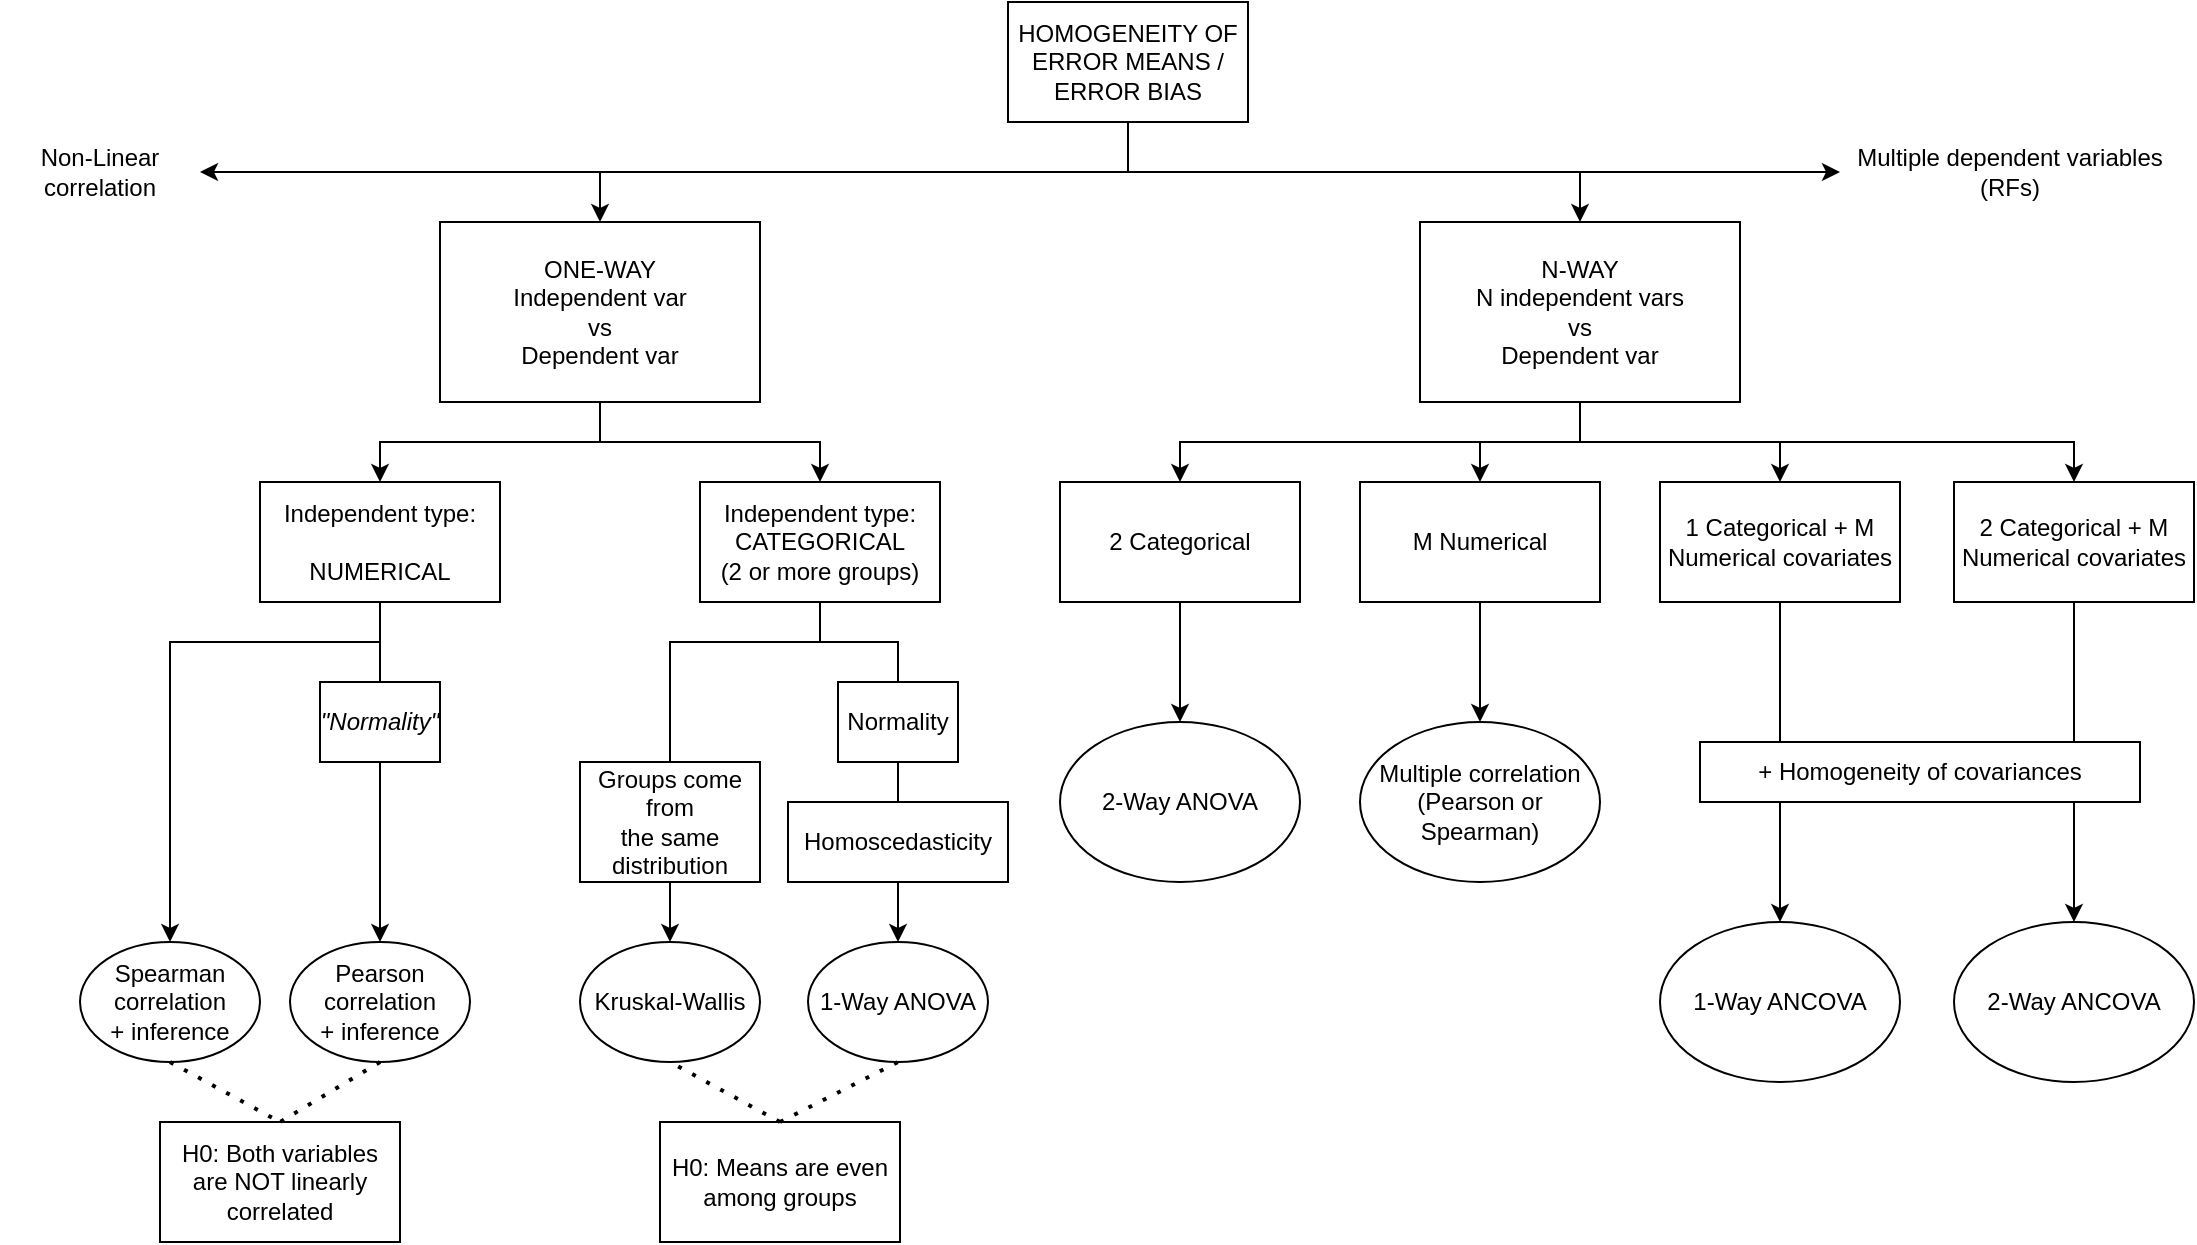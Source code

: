 <mxfile version="17.5.0" type="github">
  <diagram id="nlkPnwCIeHFaATNDk7t9" name="Page-1">
    <mxGraphModel dx="2249" dy="762" grid="1" gridSize="10" guides="1" tooltips="1" connect="1" arrows="1" fold="1" page="1" pageScale="1" pageWidth="827" pageHeight="1169" math="0" shadow="0">
      <root>
        <mxCell id="0" />
        <mxCell id="1" parent="0" />
        <mxCell id="x7gbHvze0u9rKhDAbI1o-14" style="edgeStyle=orthogonalEdgeStyle;rounded=0;orthogonalLoop=1;jettySize=auto;html=1;exitX=0.5;exitY=1;exitDx=0;exitDy=0;entryX=0.5;entryY=0;entryDx=0;entryDy=0;" parent="1" source="x7gbHvze0u9rKhDAbI1o-1" target="x7gbHvze0u9rKhDAbI1o-2" edge="1">
          <mxGeometry relative="1" as="geometry" />
        </mxCell>
        <mxCell id="x7gbHvze0u9rKhDAbI1o-38" style="edgeStyle=orthogonalEdgeStyle;rounded=0;orthogonalLoop=1;jettySize=auto;html=1;exitX=0.5;exitY=1;exitDx=0;exitDy=0;entryX=0.5;entryY=0;entryDx=0;entryDy=0;" parent="1" source="x7gbHvze0u9rKhDAbI1o-1" target="x7gbHvze0u9rKhDAbI1o-6" edge="1">
          <mxGeometry relative="1" as="geometry" />
        </mxCell>
        <mxCell id="x7gbHvze0u9rKhDAbI1o-61" style="edgeStyle=orthogonalEdgeStyle;rounded=0;orthogonalLoop=1;jettySize=auto;html=1;exitX=0.5;exitY=1;exitDx=0;exitDy=0;entryX=0;entryY=0.5;entryDx=0;entryDy=0;" parent="1" source="x7gbHvze0u9rKhDAbI1o-1" target="x7gbHvze0u9rKhDAbI1o-60" edge="1">
          <mxGeometry relative="1" as="geometry" />
        </mxCell>
        <mxCell id="x7gbHvze0u9rKhDAbI1o-63" style="edgeStyle=orthogonalEdgeStyle;rounded=0;orthogonalLoop=1;jettySize=auto;html=1;exitX=0.5;exitY=1;exitDx=0;exitDy=0;entryX=1;entryY=0.5;entryDx=0;entryDy=0;" parent="1" source="x7gbHvze0u9rKhDAbI1o-1" target="x7gbHvze0u9rKhDAbI1o-62" edge="1">
          <mxGeometry relative="1" as="geometry" />
        </mxCell>
        <mxCell id="x7gbHvze0u9rKhDAbI1o-1" value="HOMOGENEITY OF ERROR MEANS / ERROR BIAS" style="rounded=0;whiteSpace=wrap;html=1;" parent="1" vertex="1">
          <mxGeometry x="354" y="40" width="120" height="60" as="geometry" />
        </mxCell>
        <mxCell id="x7gbHvze0u9rKhDAbI1o-15" style="edgeStyle=orthogonalEdgeStyle;rounded=0;orthogonalLoop=1;jettySize=auto;html=1;exitX=0.5;exitY=1;exitDx=0;exitDy=0;entryX=0.5;entryY=0;entryDx=0;entryDy=0;" parent="1" source="x7gbHvze0u9rKhDAbI1o-2" target="x7gbHvze0u9rKhDAbI1o-7" edge="1">
          <mxGeometry relative="1" as="geometry" />
        </mxCell>
        <mxCell id="x7gbHvze0u9rKhDAbI1o-19" style="edgeStyle=orthogonalEdgeStyle;rounded=0;orthogonalLoop=1;jettySize=auto;html=1;exitX=0.5;exitY=1;exitDx=0;exitDy=0;entryX=0.5;entryY=0;entryDx=0;entryDy=0;" parent="1" source="x7gbHvze0u9rKhDAbI1o-2" target="x7gbHvze0u9rKhDAbI1o-3" edge="1">
          <mxGeometry relative="1" as="geometry" />
        </mxCell>
        <mxCell id="x7gbHvze0u9rKhDAbI1o-2" value="ONE-WAY&lt;br&gt;Independent var&lt;br&gt;vs&lt;br&gt;Dependent var" style="rounded=0;whiteSpace=wrap;html=1;" parent="1" vertex="1">
          <mxGeometry x="70" y="150" width="160" height="90" as="geometry" />
        </mxCell>
        <mxCell id="x7gbHvze0u9rKhDAbI1o-23" style="edgeStyle=orthogonalEdgeStyle;rounded=0;orthogonalLoop=1;jettySize=auto;html=1;exitX=0.5;exitY=1;exitDx=0;exitDy=0;entryX=0.5;entryY=0;entryDx=0;entryDy=0;endArrow=none;" parent="1" source="x7gbHvze0u9rKhDAbI1o-3" target="x7gbHvze0u9rKhDAbI1o-20" edge="1">
          <mxGeometry relative="1" as="geometry" />
        </mxCell>
        <mxCell id="x7gbHvze0u9rKhDAbI1o-25" style="edgeStyle=orthogonalEdgeStyle;rounded=0;orthogonalLoop=1;jettySize=auto;html=1;exitX=0.5;exitY=1;exitDx=0;exitDy=0;entryX=0.5;entryY=0;entryDx=0;entryDy=0;endArrow=none;" parent="1" source="x7gbHvze0u9rKhDAbI1o-3" target="x7gbHvze0u9rKhDAbI1o-22" edge="1">
          <mxGeometry relative="1" as="geometry">
            <Array as="points">
              <mxPoint x="260" y="360" />
              <mxPoint x="185" y="360" />
            </Array>
          </mxGeometry>
        </mxCell>
        <mxCell id="x7gbHvze0u9rKhDAbI1o-3" value="Independent type:&lt;br&gt;CATEGORICAL&lt;br&gt;(2 or more groups)" style="rounded=0;whiteSpace=wrap;html=1;" parent="1" vertex="1">
          <mxGeometry x="200" y="280" width="120" height="60" as="geometry" />
        </mxCell>
        <mxCell id="x7gbHvze0u9rKhDAbI1o-50" style="edgeStyle=orthogonalEdgeStyle;rounded=0;orthogonalLoop=1;jettySize=auto;html=1;exitX=0.5;exitY=1;exitDx=0;exitDy=0;entryX=0.5;entryY=0;entryDx=0;entryDy=0;" parent="1" source="x7gbHvze0u9rKhDAbI1o-6" target="x7gbHvze0u9rKhDAbI1o-48" edge="1">
          <mxGeometry relative="1" as="geometry" />
        </mxCell>
        <mxCell id="x7gbHvze0u9rKhDAbI1o-51" style="edgeStyle=orthogonalEdgeStyle;rounded=0;orthogonalLoop=1;jettySize=auto;html=1;exitX=0.5;exitY=1;exitDx=0;exitDy=0;" parent="1" source="x7gbHvze0u9rKhDAbI1o-6" target="x7gbHvze0u9rKhDAbI1o-41" edge="1">
          <mxGeometry relative="1" as="geometry" />
        </mxCell>
        <mxCell id="x7gbHvze0u9rKhDAbI1o-52" style="edgeStyle=orthogonalEdgeStyle;rounded=0;orthogonalLoop=1;jettySize=auto;html=1;exitX=0.5;exitY=1;exitDx=0;exitDy=0;entryX=0.5;entryY=0;entryDx=0;entryDy=0;" parent="1" source="x7gbHvze0u9rKhDAbI1o-6" target="x7gbHvze0u9rKhDAbI1o-39" edge="1">
          <mxGeometry relative="1" as="geometry" />
        </mxCell>
        <mxCell id="x7gbHvze0u9rKhDAbI1o-53" style="edgeStyle=orthogonalEdgeStyle;rounded=0;orthogonalLoop=1;jettySize=auto;html=1;exitX=0.5;exitY=1;exitDx=0;exitDy=0;entryX=0.5;entryY=0;entryDx=0;entryDy=0;" parent="1" source="x7gbHvze0u9rKhDAbI1o-6" target="x7gbHvze0u9rKhDAbI1o-40" edge="1">
          <mxGeometry relative="1" as="geometry" />
        </mxCell>
        <mxCell id="x7gbHvze0u9rKhDAbI1o-6" value="N-WAY&lt;br&gt;N independent vars&lt;br&gt;vs&lt;br&gt;Dependent var" style="rounded=0;whiteSpace=wrap;html=1;" parent="1" vertex="1">
          <mxGeometry x="560" y="150" width="160" height="90" as="geometry" />
        </mxCell>
        <mxCell id="x7gbHvze0u9rKhDAbI1o-16" style="edgeStyle=orthogonalEdgeStyle;rounded=0;orthogonalLoop=1;jettySize=auto;html=1;exitX=0.5;exitY=1;exitDx=0;exitDy=0;entryX=0.5;entryY=0;entryDx=0;entryDy=0;" parent="1" source="x7gbHvze0u9rKhDAbI1o-7" target="x7gbHvze0u9rKhDAbI1o-10" edge="1">
          <mxGeometry relative="1" as="geometry">
            <Array as="points">
              <mxPoint x="40" y="360" />
              <mxPoint x="-65" y="360" />
            </Array>
          </mxGeometry>
        </mxCell>
        <mxCell id="x7gbHvze0u9rKhDAbI1o-17" style="edgeStyle=orthogonalEdgeStyle;rounded=0;orthogonalLoop=1;jettySize=auto;html=1;exitX=0.5;exitY=1;exitDx=0;exitDy=0;entryX=0.5;entryY=0;entryDx=0;entryDy=0;" parent="1" source="x7gbHvze0u9rKhDAbI1o-7" target="x7gbHvze0u9rKhDAbI1o-8" edge="1">
          <mxGeometry relative="1" as="geometry">
            <Array as="points">
              <mxPoint x="40" y="430" />
              <mxPoint x="40" y="430" />
            </Array>
          </mxGeometry>
        </mxCell>
        <mxCell id="x7gbHvze0u9rKhDAbI1o-7" value="Independent type:&lt;br&gt;&lt;br&gt;NUMERICAL" style="rounded=0;whiteSpace=wrap;html=1;" parent="1" vertex="1">
          <mxGeometry x="-20" y="280" width="120" height="60" as="geometry" />
        </mxCell>
        <mxCell id="x7gbHvze0u9rKhDAbI1o-18" style="edgeStyle=orthogonalEdgeStyle;rounded=0;orthogonalLoop=1;jettySize=auto;html=1;exitX=0.5;exitY=1;exitDx=0;exitDy=0;entryX=0.5;entryY=0;entryDx=0;entryDy=0;" parent="1" source="x7gbHvze0u9rKhDAbI1o-8" target="x7gbHvze0u9rKhDAbI1o-9" edge="1">
          <mxGeometry relative="1" as="geometry" />
        </mxCell>
        <mxCell id="x7gbHvze0u9rKhDAbI1o-8" value="&lt;i&gt;&quot;Normality&quot;&lt;/i&gt;" style="rounded=0;whiteSpace=wrap;html=1;" parent="1" vertex="1">
          <mxGeometry x="10" y="380" width="60" height="40" as="geometry" />
        </mxCell>
        <mxCell id="x7gbHvze0u9rKhDAbI1o-9" value="Pearson&lt;br&gt;correlation&lt;br&gt;+ inference" style="ellipse;whiteSpace=wrap;html=1;" parent="1" vertex="1">
          <mxGeometry x="-5" y="510" width="90" height="60" as="geometry" />
        </mxCell>
        <mxCell id="x7gbHvze0u9rKhDAbI1o-10" value="Spearman&lt;br&gt;correlation&lt;br&gt;+ inference" style="ellipse;whiteSpace=wrap;html=1;" parent="1" vertex="1">
          <mxGeometry x="-110" y="510" width="90" height="60" as="geometry" />
        </mxCell>
        <mxCell id="x7gbHvze0u9rKhDAbI1o-24" style="edgeStyle=orthogonalEdgeStyle;rounded=0;orthogonalLoop=1;jettySize=auto;html=1;exitX=0.5;exitY=1;exitDx=0;exitDy=0;entryX=0.5;entryY=0;entryDx=0;entryDy=0;endArrow=none;" parent="1" source="x7gbHvze0u9rKhDAbI1o-20" target="x7gbHvze0u9rKhDAbI1o-21" edge="1">
          <mxGeometry relative="1" as="geometry" />
        </mxCell>
        <mxCell id="x7gbHvze0u9rKhDAbI1o-20" value="Normality" style="rounded=0;whiteSpace=wrap;html=1;" parent="1" vertex="1">
          <mxGeometry x="269" y="380" width="60" height="40" as="geometry" />
        </mxCell>
        <mxCell id="x7gbHvze0u9rKhDAbI1o-29" style="edgeStyle=orthogonalEdgeStyle;rounded=0;orthogonalLoop=1;jettySize=auto;html=1;exitX=0.5;exitY=1;exitDx=0;exitDy=0;entryX=0.5;entryY=0;entryDx=0;entryDy=0;" parent="1" source="x7gbHvze0u9rKhDAbI1o-21" target="x7gbHvze0u9rKhDAbI1o-28" edge="1">
          <mxGeometry relative="1" as="geometry" />
        </mxCell>
        <mxCell id="x7gbHvze0u9rKhDAbI1o-21" value="Homoscedasticity" style="rounded=0;whiteSpace=wrap;html=1;" parent="1" vertex="1">
          <mxGeometry x="244" y="440" width="110" height="40" as="geometry" />
        </mxCell>
        <mxCell id="x7gbHvze0u9rKhDAbI1o-27" style="edgeStyle=orthogonalEdgeStyle;rounded=0;orthogonalLoop=1;jettySize=auto;html=1;exitX=0.5;exitY=1;exitDx=0;exitDy=0;entryX=0.5;entryY=0;entryDx=0;entryDy=0;" parent="1" source="x7gbHvze0u9rKhDAbI1o-22" target="x7gbHvze0u9rKhDAbI1o-26" edge="1">
          <mxGeometry relative="1" as="geometry" />
        </mxCell>
        <mxCell id="x7gbHvze0u9rKhDAbI1o-22" value="Groups come from&lt;br&gt;the same distribution" style="rounded=0;whiteSpace=wrap;html=1;" parent="1" vertex="1">
          <mxGeometry x="140" y="420" width="90" height="60" as="geometry" />
        </mxCell>
        <mxCell id="x7gbHvze0u9rKhDAbI1o-26" value="Kruskal-Wallis" style="ellipse;whiteSpace=wrap;html=1;" parent="1" vertex="1">
          <mxGeometry x="140" y="510" width="90" height="60" as="geometry" />
        </mxCell>
        <mxCell id="x7gbHvze0u9rKhDAbI1o-28" value="1-Way ANOVA" style="ellipse;whiteSpace=wrap;html=1;" parent="1" vertex="1">
          <mxGeometry x="254" y="510" width="90" height="60" as="geometry" />
        </mxCell>
        <mxCell id="x7gbHvze0u9rKhDAbI1o-32" value="H0: Both variables are NOT linearly&lt;br&gt;correlated" style="rounded=0;whiteSpace=wrap;html=1;" parent="1" vertex="1">
          <mxGeometry x="-70" y="600" width="120" height="60" as="geometry" />
        </mxCell>
        <mxCell id="x7gbHvze0u9rKhDAbI1o-33" value="" style="endArrow=none;dashed=1;html=1;dashPattern=1 3;strokeWidth=2;rounded=0;exitX=0.5;exitY=1;exitDx=0;exitDy=0;entryX=0.5;entryY=0;entryDx=0;entryDy=0;" parent="1" source="x7gbHvze0u9rKhDAbI1o-10" target="x7gbHvze0u9rKhDAbI1o-32" edge="1">
          <mxGeometry width="50" height="50" relative="1" as="geometry">
            <mxPoint x="390" y="470" as="sourcePoint" />
            <mxPoint x="440" y="420" as="targetPoint" />
          </mxGeometry>
        </mxCell>
        <mxCell id="x7gbHvze0u9rKhDAbI1o-34" value="" style="endArrow=none;dashed=1;html=1;dashPattern=1 3;strokeWidth=2;rounded=0;exitX=0.5;exitY=1;exitDx=0;exitDy=0;" parent="1" source="x7gbHvze0u9rKhDAbI1o-9" edge="1">
          <mxGeometry width="50" height="50" relative="1" as="geometry">
            <mxPoint x="-55" y="580" as="sourcePoint" />
            <mxPoint x="-10" y="600" as="targetPoint" />
          </mxGeometry>
        </mxCell>
        <mxCell id="x7gbHvze0u9rKhDAbI1o-35" value="H0: Means are even&lt;br&gt;among groups" style="rounded=0;whiteSpace=wrap;html=1;" parent="1" vertex="1">
          <mxGeometry x="180" y="600" width="120" height="60" as="geometry" />
        </mxCell>
        <mxCell id="x7gbHvze0u9rKhDAbI1o-36" value="" style="endArrow=none;dashed=1;html=1;dashPattern=1 3;strokeWidth=2;rounded=0;entryX=0.5;entryY=1;entryDx=0;entryDy=0;exitX=0.5;exitY=0;exitDx=0;exitDy=0;" parent="1" source="x7gbHvze0u9rKhDAbI1o-35" target="x7gbHvze0u9rKhDAbI1o-26" edge="1">
          <mxGeometry width="50" height="50" relative="1" as="geometry">
            <mxPoint x="100" y="680" as="sourcePoint" />
            <mxPoint x="150" y="630" as="targetPoint" />
          </mxGeometry>
        </mxCell>
        <mxCell id="x7gbHvze0u9rKhDAbI1o-37" value="" style="endArrow=none;dashed=1;html=1;dashPattern=1 3;strokeWidth=2;rounded=0;exitX=0.5;exitY=0;exitDx=0;exitDy=0;entryX=0.5;entryY=1;entryDx=0;entryDy=0;" parent="1" source="x7gbHvze0u9rKhDAbI1o-35" target="x7gbHvze0u9rKhDAbI1o-28" edge="1">
          <mxGeometry width="50" height="50" relative="1" as="geometry">
            <mxPoint x="300" y="620" as="sourcePoint" />
            <mxPoint x="350" y="570" as="targetPoint" />
          </mxGeometry>
        </mxCell>
        <mxCell id="x7gbHvze0u9rKhDAbI1o-56" value="" style="edgeStyle=orthogonalEdgeStyle;rounded=0;orthogonalLoop=1;jettySize=auto;html=1;" parent="1" source="x7gbHvze0u9rKhDAbI1o-39" target="x7gbHvze0u9rKhDAbI1o-45" edge="1">
          <mxGeometry relative="1" as="geometry" />
        </mxCell>
        <mxCell id="x7gbHvze0u9rKhDAbI1o-39" value="1 Categorical + M&lt;br&gt;Numerical covariates" style="rounded=0;whiteSpace=wrap;html=1;" parent="1" vertex="1">
          <mxGeometry x="680" y="280" width="120" height="60" as="geometry" />
        </mxCell>
        <mxCell id="x7gbHvze0u9rKhDAbI1o-57" value="" style="edgeStyle=orthogonalEdgeStyle;rounded=0;orthogonalLoop=1;jettySize=auto;html=1;" parent="1" source="x7gbHvze0u9rKhDAbI1o-40" target="x7gbHvze0u9rKhDAbI1o-46" edge="1">
          <mxGeometry relative="1" as="geometry" />
        </mxCell>
        <mxCell id="x7gbHvze0u9rKhDAbI1o-40" value="2 Categorical + M&lt;br&gt;Numerical covariates" style="rounded=0;whiteSpace=wrap;html=1;" parent="1" vertex="1">
          <mxGeometry x="827" y="280" width="120" height="60" as="geometry" />
        </mxCell>
        <mxCell id="x7gbHvze0u9rKhDAbI1o-55" value="" style="edgeStyle=orthogonalEdgeStyle;rounded=0;orthogonalLoop=1;jettySize=auto;html=1;" parent="1" source="x7gbHvze0u9rKhDAbI1o-41" target="x7gbHvze0u9rKhDAbI1o-47" edge="1">
          <mxGeometry relative="1" as="geometry" />
        </mxCell>
        <mxCell id="x7gbHvze0u9rKhDAbI1o-41" value="M Numerical" style="rounded=0;whiteSpace=wrap;html=1;" parent="1" vertex="1">
          <mxGeometry x="530" y="280" width="120" height="60" as="geometry" />
        </mxCell>
        <mxCell id="x7gbHvze0u9rKhDAbI1o-45" value="&lt;span&gt;1-Way ANCOVA&lt;/span&gt;" style="ellipse;whiteSpace=wrap;html=1;" parent="1" vertex="1">
          <mxGeometry x="680" y="500" width="120" height="80" as="geometry" />
        </mxCell>
        <mxCell id="x7gbHvze0u9rKhDAbI1o-46" value="&lt;span&gt;2-Way ANCOVA&lt;/span&gt;" style="ellipse;whiteSpace=wrap;html=1;" parent="1" vertex="1">
          <mxGeometry x="827" y="500" width="120" height="80" as="geometry" />
        </mxCell>
        <mxCell id="x7gbHvze0u9rKhDAbI1o-47" value="&lt;span&gt;Multiple correlation&lt;br&gt;(Pearson or Spearman)&lt;br&gt;&lt;/span&gt;" style="ellipse;whiteSpace=wrap;html=1;" parent="1" vertex="1">
          <mxGeometry x="530" y="400" width="120" height="80" as="geometry" />
        </mxCell>
        <mxCell id="x7gbHvze0u9rKhDAbI1o-54" style="edgeStyle=orthogonalEdgeStyle;rounded=0;orthogonalLoop=1;jettySize=auto;html=1;exitX=0.5;exitY=1;exitDx=0;exitDy=0;entryX=0.5;entryY=0;entryDx=0;entryDy=0;" parent="1" source="x7gbHvze0u9rKhDAbI1o-48" target="x7gbHvze0u9rKhDAbI1o-49" edge="1">
          <mxGeometry relative="1" as="geometry" />
        </mxCell>
        <mxCell id="x7gbHvze0u9rKhDAbI1o-48" value="2 Categorical" style="rounded=0;whiteSpace=wrap;html=1;" parent="1" vertex="1">
          <mxGeometry x="380" y="280" width="120" height="60" as="geometry" />
        </mxCell>
        <mxCell id="x7gbHvze0u9rKhDAbI1o-49" value="&lt;span&gt;2-Way ANOVA&lt;/span&gt;" style="ellipse;whiteSpace=wrap;html=1;" parent="1" vertex="1">
          <mxGeometry x="380" y="400" width="120" height="80" as="geometry" />
        </mxCell>
        <mxCell id="x7gbHvze0u9rKhDAbI1o-58" value="+ Homogeneity of covariances" style="rounded=0;whiteSpace=wrap;html=1;" parent="1" vertex="1">
          <mxGeometry x="700" y="410" width="220" height="30" as="geometry" />
        </mxCell>
        <mxCell id="x7gbHvze0u9rKhDAbI1o-60" value="Multiple dependent variables (RFs)" style="text;html=1;strokeColor=none;fillColor=none;align=center;verticalAlign=middle;whiteSpace=wrap;rounded=0;" parent="1" vertex="1">
          <mxGeometry x="770" y="110" width="170" height="30" as="geometry" />
        </mxCell>
        <mxCell id="x7gbHvze0u9rKhDAbI1o-62" value="Non-Linear correlation" style="text;html=1;strokeColor=none;fillColor=none;align=center;verticalAlign=middle;whiteSpace=wrap;rounded=0;" parent="1" vertex="1">
          <mxGeometry x="-150" y="110" width="100" height="30" as="geometry" />
        </mxCell>
      </root>
    </mxGraphModel>
  </diagram>
</mxfile>
